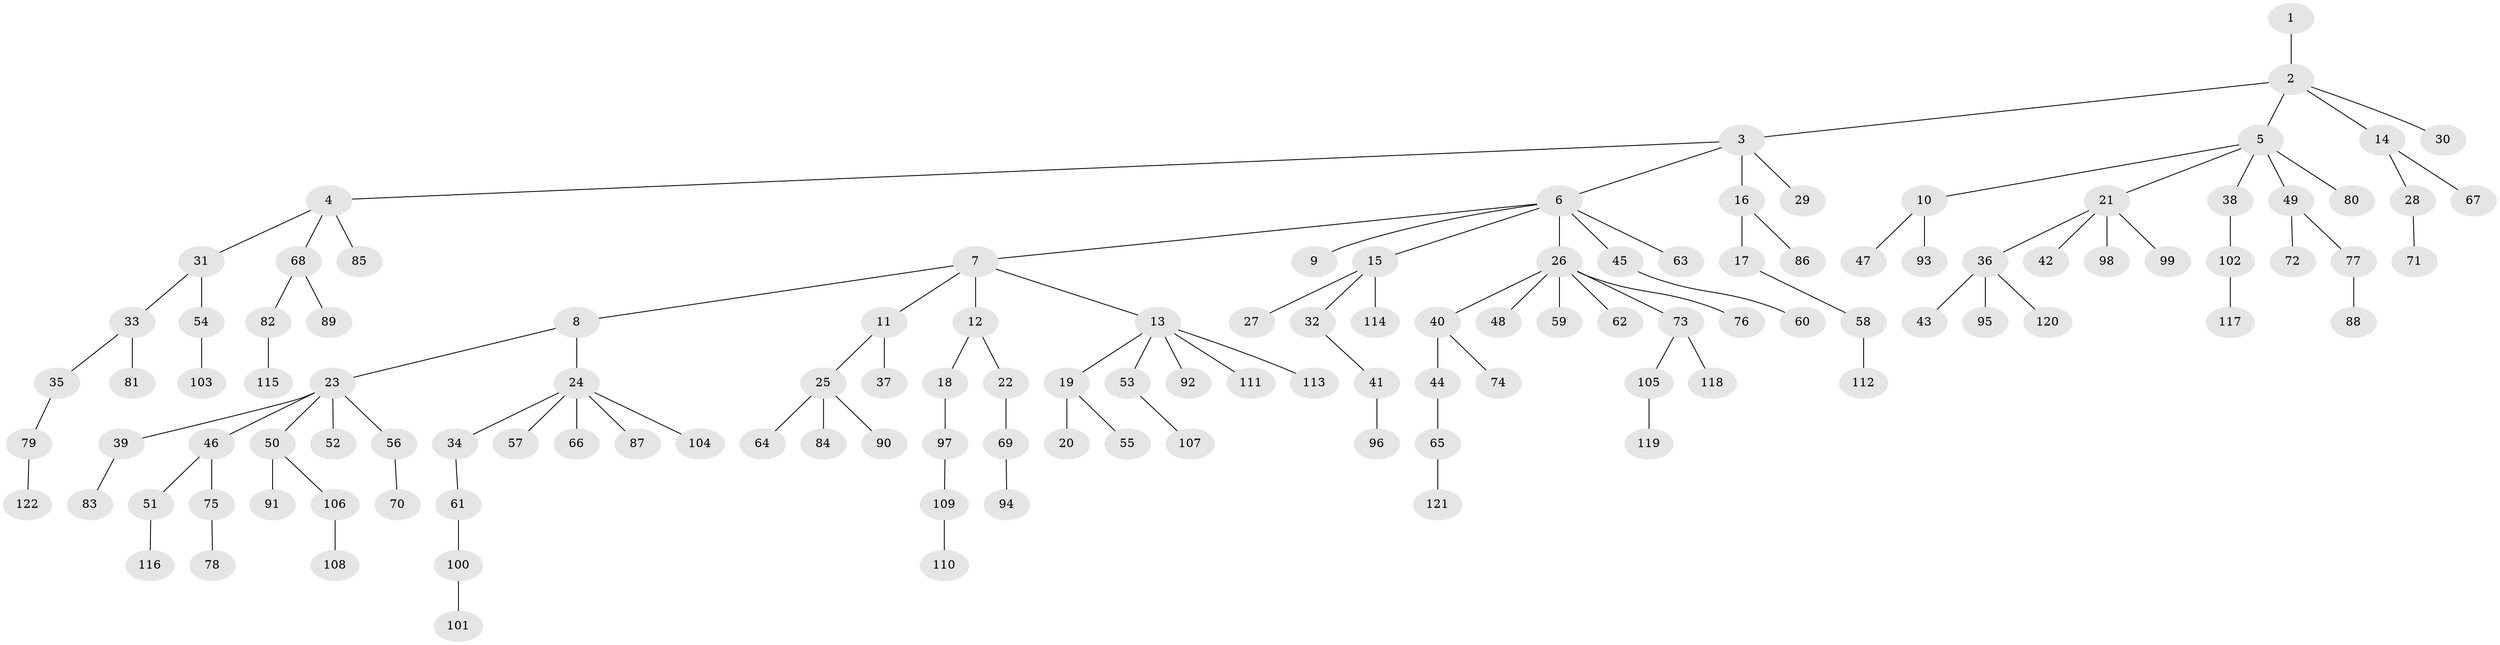 // Generated by graph-tools (version 1.1) at 2025/11/02/27/25 16:11:25]
// undirected, 122 vertices, 121 edges
graph export_dot {
graph [start="1"]
  node [color=gray90,style=filled];
  1;
  2;
  3;
  4;
  5;
  6;
  7;
  8;
  9;
  10;
  11;
  12;
  13;
  14;
  15;
  16;
  17;
  18;
  19;
  20;
  21;
  22;
  23;
  24;
  25;
  26;
  27;
  28;
  29;
  30;
  31;
  32;
  33;
  34;
  35;
  36;
  37;
  38;
  39;
  40;
  41;
  42;
  43;
  44;
  45;
  46;
  47;
  48;
  49;
  50;
  51;
  52;
  53;
  54;
  55;
  56;
  57;
  58;
  59;
  60;
  61;
  62;
  63;
  64;
  65;
  66;
  67;
  68;
  69;
  70;
  71;
  72;
  73;
  74;
  75;
  76;
  77;
  78;
  79;
  80;
  81;
  82;
  83;
  84;
  85;
  86;
  87;
  88;
  89;
  90;
  91;
  92;
  93;
  94;
  95;
  96;
  97;
  98;
  99;
  100;
  101;
  102;
  103;
  104;
  105;
  106;
  107;
  108;
  109;
  110;
  111;
  112;
  113;
  114;
  115;
  116;
  117;
  118;
  119;
  120;
  121;
  122;
  1 -- 2;
  2 -- 3;
  2 -- 5;
  2 -- 14;
  2 -- 30;
  3 -- 4;
  3 -- 6;
  3 -- 16;
  3 -- 29;
  4 -- 31;
  4 -- 68;
  4 -- 85;
  5 -- 10;
  5 -- 21;
  5 -- 38;
  5 -- 49;
  5 -- 80;
  6 -- 7;
  6 -- 9;
  6 -- 15;
  6 -- 26;
  6 -- 45;
  6 -- 63;
  7 -- 8;
  7 -- 11;
  7 -- 12;
  7 -- 13;
  8 -- 23;
  8 -- 24;
  10 -- 47;
  10 -- 93;
  11 -- 25;
  11 -- 37;
  12 -- 18;
  12 -- 22;
  13 -- 19;
  13 -- 53;
  13 -- 92;
  13 -- 111;
  13 -- 113;
  14 -- 28;
  14 -- 67;
  15 -- 27;
  15 -- 32;
  15 -- 114;
  16 -- 17;
  16 -- 86;
  17 -- 58;
  18 -- 97;
  19 -- 20;
  19 -- 55;
  21 -- 36;
  21 -- 42;
  21 -- 98;
  21 -- 99;
  22 -- 69;
  23 -- 39;
  23 -- 46;
  23 -- 50;
  23 -- 52;
  23 -- 56;
  24 -- 34;
  24 -- 57;
  24 -- 66;
  24 -- 87;
  24 -- 104;
  25 -- 64;
  25 -- 84;
  25 -- 90;
  26 -- 40;
  26 -- 48;
  26 -- 59;
  26 -- 62;
  26 -- 73;
  26 -- 76;
  28 -- 71;
  31 -- 33;
  31 -- 54;
  32 -- 41;
  33 -- 35;
  33 -- 81;
  34 -- 61;
  35 -- 79;
  36 -- 43;
  36 -- 95;
  36 -- 120;
  38 -- 102;
  39 -- 83;
  40 -- 44;
  40 -- 74;
  41 -- 96;
  44 -- 65;
  45 -- 60;
  46 -- 51;
  46 -- 75;
  49 -- 72;
  49 -- 77;
  50 -- 91;
  50 -- 106;
  51 -- 116;
  53 -- 107;
  54 -- 103;
  56 -- 70;
  58 -- 112;
  61 -- 100;
  65 -- 121;
  68 -- 82;
  68 -- 89;
  69 -- 94;
  73 -- 105;
  73 -- 118;
  75 -- 78;
  77 -- 88;
  79 -- 122;
  82 -- 115;
  97 -- 109;
  100 -- 101;
  102 -- 117;
  105 -- 119;
  106 -- 108;
  109 -- 110;
}

